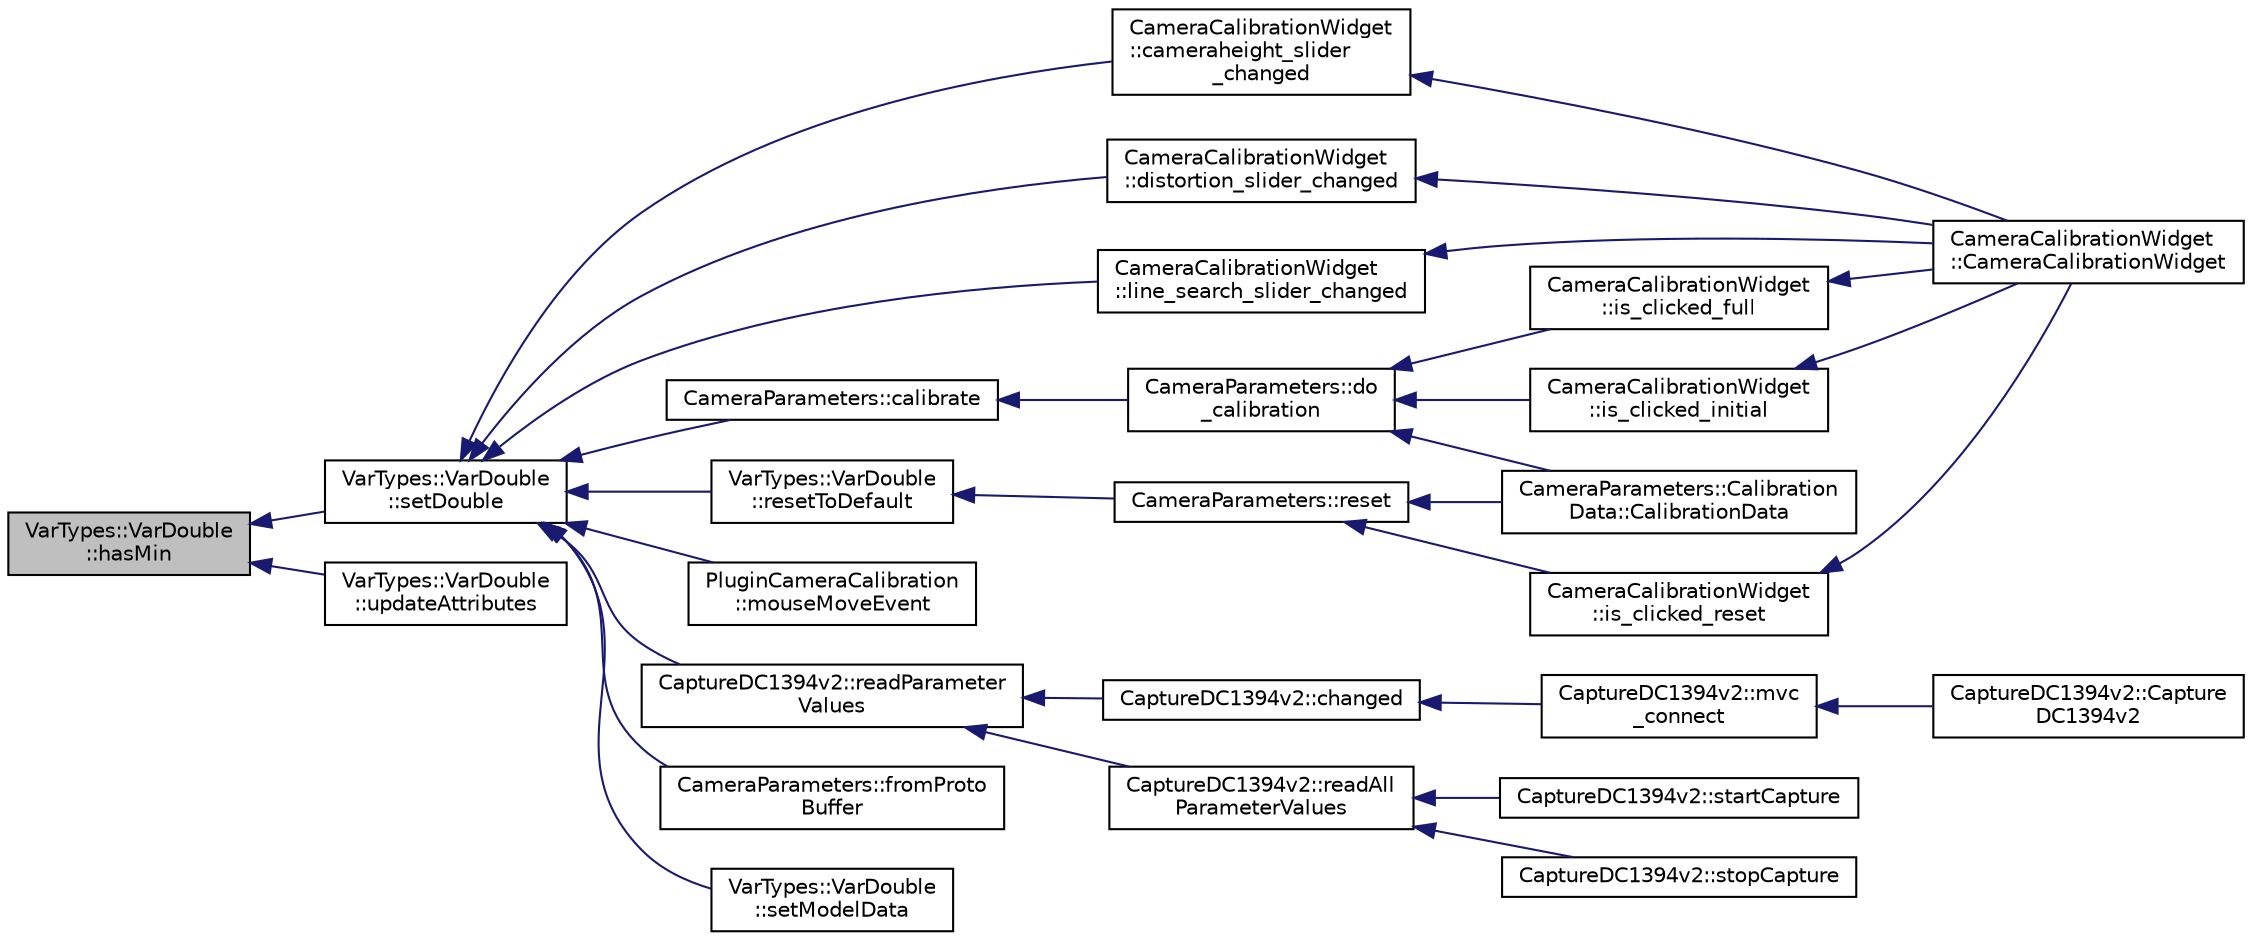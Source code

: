 digraph "VarTypes::VarDouble::hasMin"
{
 // INTERACTIVE_SVG=YES
  edge [fontname="Helvetica",fontsize="10",labelfontname="Helvetica",labelfontsize="10"];
  node [fontname="Helvetica",fontsize="10",shape=record];
  rankdir="LR";
  Node1 [label="VarTypes::VarDouble\l::hasMin",height=0.2,width=0.4,color="black", fillcolor="grey75", style="filled", fontcolor="black"];
  Node1 -> Node2 [dir="back",color="midnightblue",fontsize="10",style="solid",fontname="Helvetica"];
  Node2 [label="VarTypes::VarDouble\l::setDouble",height=0.2,width=0.4,color="black", fillcolor="white", style="filled",URL="$d6/de9/class_var_types_1_1_var_double.html#a7ab84dad58686acfe6a22332f8475960",tooltip="set the value of this node to val. "];
  Node2 -> Node3 [dir="back",color="midnightblue",fontsize="10",style="solid",fontname="Helvetica"];
  Node3 [label="CameraCalibrationWidget\l::cameraheight_slider\l_changed",height=0.2,width=0.4,color="black", fillcolor="white", style="filled",URL="$dd/dc1/class_camera_calibration_widget.html#aa4bbb4e47b1cf8f3714e82828c7609f4"];
  Node3 -> Node4 [dir="back",color="midnightblue",fontsize="10",style="solid",fontname="Helvetica"];
  Node4 [label="CameraCalibrationWidget\l::CameraCalibrationWidget",height=0.2,width=0.4,color="black", fillcolor="white", style="filled",URL="$dd/dc1/class_camera_calibration_widget.html#a2b31fac70642ae332911579bf6717a4b"];
  Node2 -> Node5 [dir="back",color="midnightblue",fontsize="10",style="solid",fontname="Helvetica"];
  Node5 [label="CameraCalibrationWidget\l::distortion_slider_changed",height=0.2,width=0.4,color="black", fillcolor="white", style="filled",URL="$dd/dc1/class_camera_calibration_widget.html#a003ff96284019239422c3912d406215a"];
  Node5 -> Node4 [dir="back",color="midnightblue",fontsize="10",style="solid",fontname="Helvetica"];
  Node2 -> Node6 [dir="back",color="midnightblue",fontsize="10",style="solid",fontname="Helvetica"];
  Node6 [label="CameraCalibrationWidget\l::line_search_slider_changed",height=0.2,width=0.4,color="black", fillcolor="white", style="filled",URL="$dd/dc1/class_camera_calibration_widget.html#a2f432484f8c5dbb50060d9b561dd1115"];
  Node6 -> Node4 [dir="back",color="midnightblue",fontsize="10",style="solid",fontname="Helvetica"];
  Node2 -> Node7 [dir="back",color="midnightblue",fontsize="10",style="solid",fontname="Helvetica"];
  Node7 [label="PluginCameraCalibration\l::mouseMoveEvent",height=0.2,width=0.4,color="black", fillcolor="white", style="filled",URL="$d7/de5/class_plugin_camera_calibration.html#af8bf9585ea5a96c6562d0cec71fb5d49"];
  Node2 -> Node8 [dir="back",color="midnightblue",fontsize="10",style="solid",fontname="Helvetica"];
  Node8 [label="CaptureDC1394v2::readParameter\lValues",height=0.2,width=0.4,color="black", fillcolor="white", style="filled",URL="$d9/db2/class_capture_d_c1394v2.html#ad393401efc2065c27cd094d1e44e38e6"];
  Node8 -> Node9 [dir="back",color="midnightblue",fontsize="10",style="solid",fontname="Helvetica"];
  Node9 [label="CaptureDC1394v2::changed",height=0.2,width=0.4,color="black", fillcolor="white", style="filled",URL="$d9/db2/class_capture_d_c1394v2.html#a6d69748c8c223923dd7b19e0fd126a36"];
  Node9 -> Node10 [dir="back",color="midnightblue",fontsize="10",style="solid",fontname="Helvetica"];
  Node10 [label="CaptureDC1394v2::mvc\l_connect",height=0.2,width=0.4,color="black", fillcolor="white", style="filled",URL="$d9/db2/class_capture_d_c1394v2.html#a4dd2211f320a3512c8f0e613f59534fa"];
  Node10 -> Node11 [dir="back",color="midnightblue",fontsize="10",style="solid",fontname="Helvetica"];
  Node11 [label="CaptureDC1394v2::Capture\lDC1394v2",height=0.2,width=0.4,color="black", fillcolor="white", style="filled",URL="$d9/db2/class_capture_d_c1394v2.html#afc4a4932dd688dcbf070324ed3df3f93"];
  Node8 -> Node12 [dir="back",color="midnightblue",fontsize="10",style="solid",fontname="Helvetica"];
  Node12 [label="CaptureDC1394v2::readAll\lParameterValues",height=0.2,width=0.4,color="black", fillcolor="white", style="filled",URL="$d9/db2/class_capture_d_c1394v2.html#ab7938b9ad29338d70c4770fa1155cd8d"];
  Node12 -> Node13 [dir="back",color="midnightblue",fontsize="10",style="solid",fontname="Helvetica"];
  Node13 [label="CaptureDC1394v2::startCapture",height=0.2,width=0.4,color="black", fillcolor="white", style="filled",URL="$d9/db2/class_capture_d_c1394v2.html#aa5de4131abf2ec1629ed290e1731c496",tooltip="Initialize the interface and start capture. "];
  Node12 -> Node14 [dir="back",color="midnightblue",fontsize="10",style="solid",fontname="Helvetica"];
  Node14 [label="CaptureDC1394v2::stopCapture",height=0.2,width=0.4,color="black", fillcolor="white", style="filled",URL="$d9/db2/class_capture_d_c1394v2.html#a134af9830a3320a239b0c8f14b2adc07",tooltip="Stop Capture. "];
  Node2 -> Node15 [dir="back",color="midnightblue",fontsize="10",style="solid",fontname="Helvetica"];
  Node15 [label="CameraParameters::fromProto\lBuffer",height=0.2,width=0.4,color="black", fillcolor="white", style="filled",URL="$d7/df2/class_camera_parameters.html#a6ed09cbee73efc04596baff5cd4a9a8a"];
  Node2 -> Node16 [dir="back",color="midnightblue",fontsize="10",style="solid",fontname="Helvetica"];
  Node16 [label="CameraParameters::calibrate",height=0.2,width=0.4,color="black", fillcolor="white", style="filled",URL="$d7/df2/class_camera_parameters.html#a28286392a58b959438648e150d1b83b9"];
  Node16 -> Node17 [dir="back",color="midnightblue",fontsize="10",style="solid",fontname="Helvetica"];
  Node17 [label="CameraParameters::do\l_calibration",height=0.2,width=0.4,color="black", fillcolor="white", style="filled",URL="$d7/df2/class_camera_parameters.html#a244bd64783acb2c4021f168321cc8e8b"];
  Node17 -> Node18 [dir="back",color="midnightblue",fontsize="10",style="solid",fontname="Helvetica"];
  Node18 [label="CameraParameters::Calibration\lData::CalibrationData",height=0.2,width=0.4,color="black", fillcolor="white", style="filled",URL="$d7/d34/class_camera_parameters_1_1_calibration_data.html#ac94036112ff17acd4a54394887f0f38a"];
  Node17 -> Node19 [dir="back",color="midnightblue",fontsize="10",style="solid",fontname="Helvetica"];
  Node19 [label="CameraCalibrationWidget\l::is_clicked_full",height=0.2,width=0.4,color="black", fillcolor="white", style="filled",URL="$dd/dc1/class_camera_calibration_widget.html#a1f276e8981eb6509d29b950f2d984f2a"];
  Node19 -> Node4 [dir="back",color="midnightblue",fontsize="10",style="solid",fontname="Helvetica"];
  Node17 -> Node20 [dir="back",color="midnightblue",fontsize="10",style="solid",fontname="Helvetica"];
  Node20 [label="CameraCalibrationWidget\l::is_clicked_initial",height=0.2,width=0.4,color="black", fillcolor="white", style="filled",URL="$dd/dc1/class_camera_calibration_widget.html#a534a101bfcaf0bb2d7b3d285e34e3d06"];
  Node20 -> Node4 [dir="back",color="midnightblue",fontsize="10",style="solid",fontname="Helvetica"];
  Node2 -> Node21 [dir="back",color="midnightblue",fontsize="10",style="solid",fontname="Helvetica"];
  Node21 [label="VarTypes::VarDouble\l::resetToDefault",height=0.2,width=0.4,color="black", fillcolor="white", style="filled",URL="$d6/de9/class_var_types_1_1_var_double.html#a7bbe04d2fec8233b51525fe84cb98b07"];
  Node21 -> Node22 [dir="back",color="midnightblue",fontsize="10",style="solid",fontname="Helvetica"];
  Node22 [label="CameraParameters::reset",height=0.2,width=0.4,color="black", fillcolor="white", style="filled",URL="$d7/df2/class_camera_parameters.html#a5d3e9d2d0342374c4fbf6fb1b127afec"];
  Node22 -> Node18 [dir="back",color="midnightblue",fontsize="10",style="solid",fontname="Helvetica"];
  Node22 -> Node23 [dir="back",color="midnightblue",fontsize="10",style="solid",fontname="Helvetica"];
  Node23 [label="CameraCalibrationWidget\l::is_clicked_reset",height=0.2,width=0.4,color="black", fillcolor="white", style="filled",URL="$dd/dc1/class_camera_calibration_widget.html#a64b7bb6be107598e6967017242cca792"];
  Node23 -> Node4 [dir="back",color="midnightblue",fontsize="10",style="solid",fontname="Helvetica"];
  Node2 -> Node24 [dir="back",color="midnightblue",fontsize="10",style="solid",fontname="Helvetica"];
  Node24 [label="VarTypes::VarDouble\l::setModelData",height=0.2,width=0.4,color="black", fillcolor="white", style="filled",URL="$d6/de9/class_var_types_1_1_var_double.html#a61486f95f4d728e04af3dd0625262515"];
  Node1 -> Node25 [dir="back",color="midnightblue",fontsize="10",style="solid",fontname="Helvetica"];
  Node25 [label="VarTypes::VarDouble\l::updateAttributes",height=0.2,width=0.4,color="black", fillcolor="white", style="filled",URL="$d6/de9/class_var_types_1_1_var_double.html#a3d4b1b3eb24d840db426c20467a0a411"];
}
